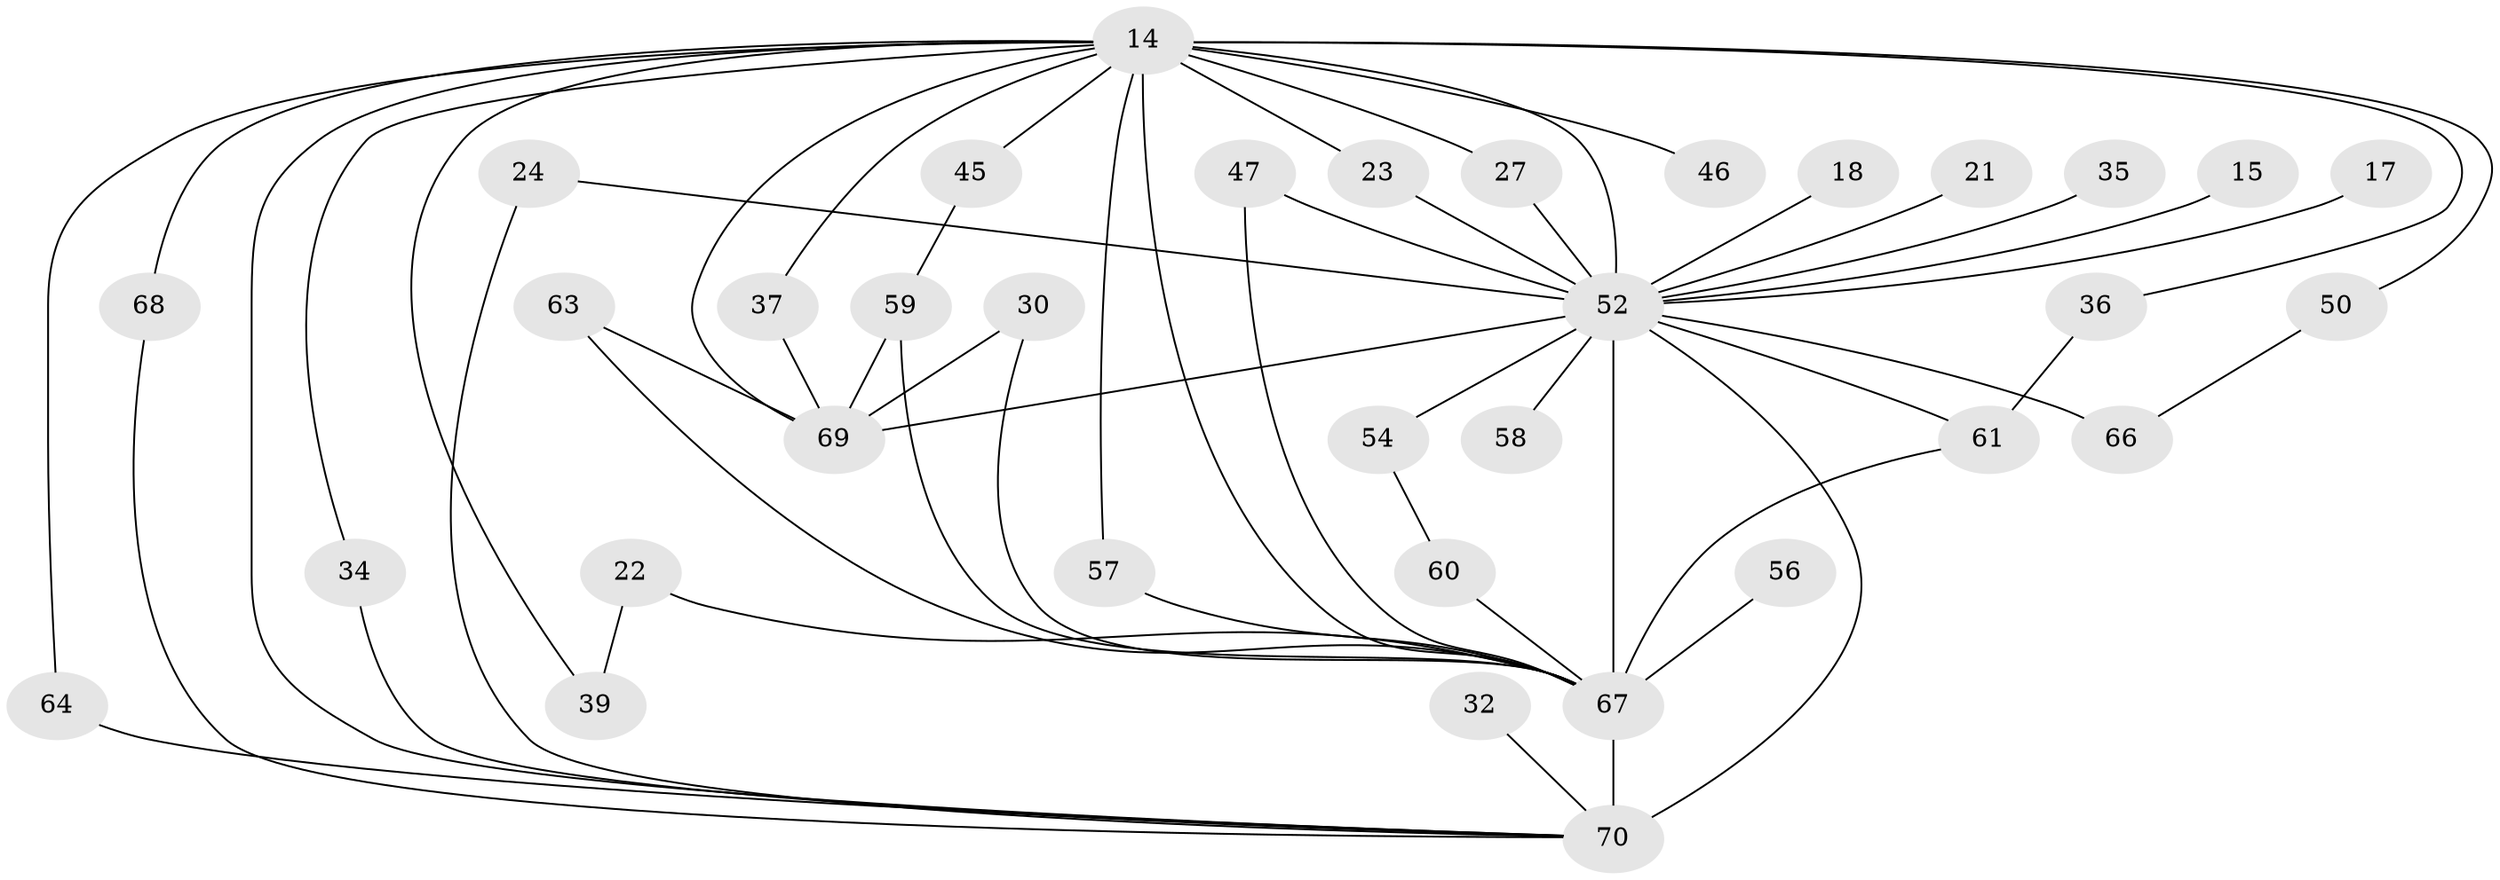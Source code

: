 // original degree distribution, {12: 0.014285714285714285, 16: 0.014285714285714285, 21: 0.014285714285714285, 20: 0.014285714285714285, 17: 0.014285714285714285, 19: 0.014285714285714285, 15: 0.02857142857142857, 14: 0.014285714285714285, 22: 0.014285714285714285, 3: 0.21428571428571427, 8: 0.014285714285714285, 7: 0.014285714285714285, 2: 0.5428571428571428, 5: 0.04285714285714286, 4: 0.02857142857142857}
// Generated by graph-tools (version 1.1) at 2025/45/03/09/25 04:45:40]
// undirected, 35 vertices, 56 edges
graph export_dot {
graph [start="1"]
  node [color=gray90,style=filled];
  14 [super="+9"];
  15;
  17;
  18;
  21;
  22;
  23;
  24;
  27;
  30;
  32;
  34;
  35;
  36;
  37;
  39;
  45 [super="+40"];
  46;
  47;
  50;
  52 [super="+41+8+4"];
  54 [super="+44"];
  56;
  57;
  58;
  59 [super="+48"];
  60;
  61 [super="+55"];
  63 [super="+51"];
  64;
  66 [super="+38+65"];
  67 [super="+43+5"];
  68;
  69 [super="+49+62"];
  70 [super="+42+10"];
  14 -- 52 [weight=12];
  14 -- 64;
  14 -- 67 [weight=4];
  14 -- 68;
  14 -- 69 [weight=3];
  14 -- 70 [weight=5];
  14 -- 23;
  14 -- 27;
  14 -- 34;
  14 -- 36;
  14 -- 37;
  14 -- 39;
  14 -- 45 [weight=3];
  14 -- 46;
  14 -- 50;
  14 -- 57;
  15 -- 52 [weight=2];
  17 -- 52 [weight=2];
  18 -- 52 [weight=2];
  21 -- 52 [weight=2];
  22 -- 39;
  22 -- 67 [weight=2];
  23 -- 52;
  24 -- 70;
  24 -- 52;
  27 -- 52;
  30 -- 67;
  30 -- 69;
  32 -- 70 [weight=2];
  34 -- 70;
  35 -- 52 [weight=2];
  36 -- 61;
  37 -- 69;
  45 -- 59;
  47 -- 67;
  47 -- 52;
  50 -- 66;
  52 -- 67 [weight=11];
  52 -- 69 [weight=8];
  52 -- 70 [weight=10];
  52 -- 54 [weight=4];
  52 -- 58 [weight=2];
  52 -- 66 [weight=4];
  52 -- 61 [weight=3];
  54 -- 60;
  56 -- 67;
  57 -- 67;
  59 -- 67;
  59 -- 69;
  60 -- 67;
  61 -- 67;
  63 -- 67 [weight=2];
  63 -- 69;
  64 -- 70;
  67 -- 70 [weight=5];
  68 -- 70;
}

